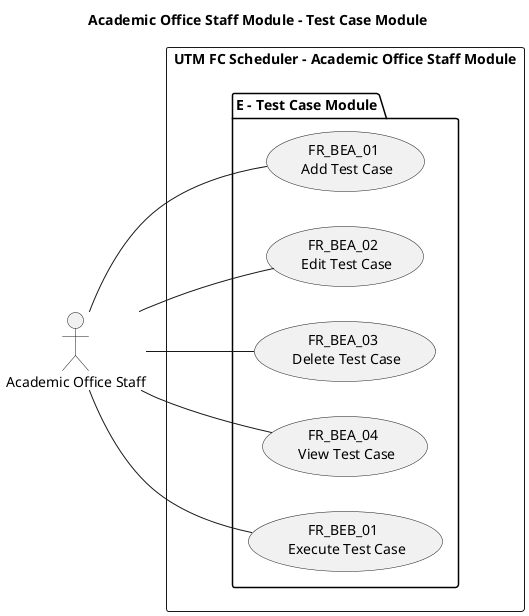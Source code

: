 @startuml Academic Office Staff Module - Test Case Module

title Academic Office Staff Module - Test Case Module
left to right direction

' Use case ID format: FR_BBC_00
' FR: Functional Requirement
' A: Module. A for End-User, B for Academic Office Staff
' B: Sub-module
' C: Sub-module group
' 00: Use case number


' Actors
"Academic Office Staff" as AOS

' Use Cases
rectangle "UTM FC Scheduler - Academic Office Staff Module" {
    package "E - Test Case Module" {
        usecase (FR_BEA_01 \n Add Test Case) as FR_BEA_01
        usecase (FR_BEA_02 \n Edit Test Case) as FR_BEA_02
        usecase (FR_BEA_03 \n Delete Test Case) as FR_BEA_03
        usecase (FR_BEA_04 \n View Test Case) as FR_BEA_04

        usecase (FR_BEB_01 \n Execute Test Case) as FR_BEB_01
    }
}

' Associations

AOS -- FR_BEA_01
AOS -- FR_BEA_02
AOS -- FR_BEA_03
AOS -- FR_BEA_04
AOS -- FR_BEB_01

@enduml
